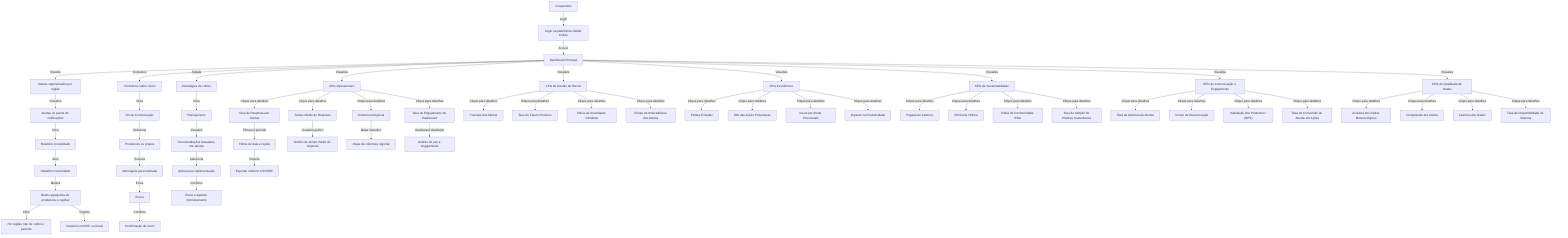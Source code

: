 graph TD
  C[Cooperativa] -->|Login| C1[Login na plataforma Global Coffee]
  C1 -->|Acesso| C2[Dashboard Principal]
  C2 -->|Recebe| C3[Alertas segmentados por região]

  C3 -->|Visualiza| C3a[Alertas no painel de notificações]
  C3a -->|Clica| C3b[Relatório consolidado]

  C3b -->|Abre| C4[Relatório Consolidado]
  C4 -->|Mostra| C4a[Dados agregados de produtores e regiões]
  C4a -->|Filtra| C4b[Por região, tipo de cultivo e período]
  C4a -->|Exporta| C4c[Relatório em PDF ou Excel]

  C2 -->|Comunica| C5[Produtores sobre riscos]
  C5 -->|Clica| C5a["Enviar Comunicação"]
  C5a -->|Seleciona| C5b[Produtores ou grupos]
  C5b -->|Escreve| C5c[Mensagem personalizada]
  C5c -->|Envia| C5d["Enviar"]
  C5d -->|Confirma| C5e[Confirmação de envio]

  C2 -->|Adapta| C6[Estratégias de cultivo]
  C6 -->|Clica| C6a["Planejamento"]
  C6a -->|Visualiza| C6b[Recomendações baseadas nos alertas]
  C6b -->|Seleciona| C6c[Ações para implementação]
  C6c -->|Confirma| C6d[Plano e agenda monitoramento]

  %% Novas categorias de KPIs no Dashboard
  C2 -->|Visualiza| K1[KPIs Operacionais]
  C2 -->|Visualiza| K2[KPIs de Gestão de Riscos]
  C2 -->|Visualiza| K3[KPIs Econômicos]
  C2 -->|Visualiza| K4[KPIs de Sustentabilidade]
  C2 -->|Visualiza| K5[KPIs de Comunicação e Engajamento]
  C2 -->|Visualiza| K6[KPIs de Qualidade de Dados]

  %% KPIs Operacionais
  K1 -->|Clique para detalhes| K1_1[Taxa de Resposta aos Alertas]
  K1 -->|Clique para detalhes| K1_2[Tempo Médio de Resposta]
  K1 -->|Clique para detalhes| K1_3[Cobertura Regional]
  K1 -->|Clique para detalhes| K1_4[Taxa de Engajamento do Dashboard]

  %% KPIs de Gestão de Riscos
  K2 -->|Clique para detalhes| K2_1[Precisão dos Alertas]
  K2 -->|Clique para detalhes| K2_2[Taxa de Falsos Positivos]
  K2 -->|Clique para detalhes| K2_3[Índice de Severidade Climática]
  K2 -->|Clique para detalhes| K2_4[Tempo de Antecedência dos Alertas]

  %% KPIs Econômicos
  K3 -->|Clique para detalhes| K3_1[Perdas Evitadas]
  K3 -->|Clique para detalhes| K3_2[ROI das Ações Preventivas]
  K3 -->|Clique para detalhes| K3_3[Custo por Alerta Processado]
  K3 -->|Clique para detalhes| K3_4[Impacto na Produtividade]

  %% KPIs de Sustentabilidade
  K4 -->|Clique para detalhes| K4_1[Pegada de Carbono]
  K4 -->|Clique para detalhes| K4_2[Eficiência Hídrica]
  K4 -->|Clique para detalhes| K4_3[Índice de Conformidade ESG]
  K4 -->|Clique para detalhes| K4_4[Taxa de Adoção de Práticas Sustentáveis]

  %% KPIs de Comunicação e Engajamento
  K5 -->|Clique para detalhes| K5_1[Taxa de Abertura de Alertas]
  K5 -->|Clique para detalhes| K5_2[Tempo de Disseminação]
  K5 -->|Clique para detalhes| K5_3["Satisfação dos Produtores (NPS)"]
  K5 -->|Clique para detalhes| K5_4[Taxa de Conversão de Alertas em Ações]

  %% KPIs de Qualidade de Dados
  K6 -->|Clique para detalhes| K6_1[Acurácia dos Dados Meteorológicos]
  K6 -->|Clique para detalhes| K6_2[Completude dos Dados]
  K6 -->|Clique para detalhes| K6_3[Latência dos Dados]
  K6 -->|Clique para detalhes| K6_4[Taxa de Disponibilidade do Sistema]

  %% Interações detalhadas para KPIs (exemplo para KPIs Operacionais)
  K1_1 -->|Filtra por período| K1_1a[Filtros de data e região]
  K1_1a -->|Exporta| K1_1b[Exportar relatório CSV/PDF]
  K1_2 -->|Visualiza gráfico| K1_2a[Gráfico de tempo médio de resposta]
  K1_3 -->|Mapa interativo| K1_3a[Mapa de cobertura regional]
  K1_4 -->|Dashboard detalhado| K1_4a[Análise de uso e engajamento]

  %% Similar para outras categorias pode ser expandido conforme necessidade